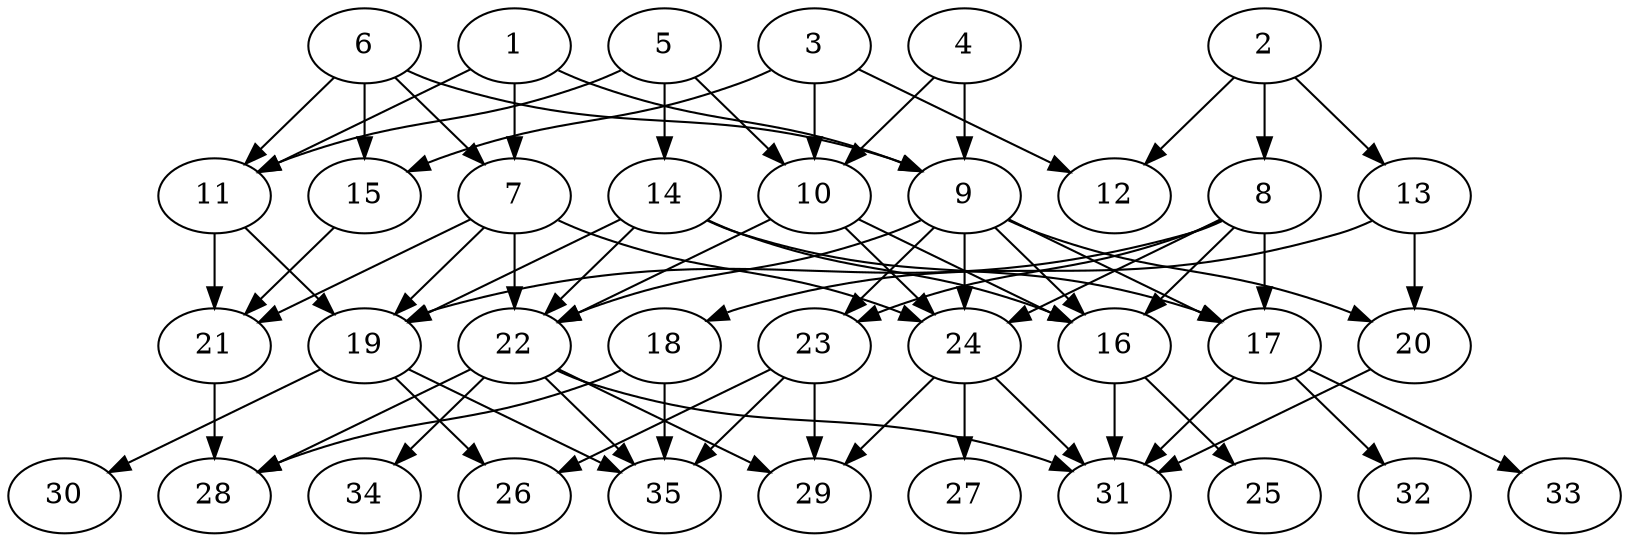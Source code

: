 // DAG (tier=2-normal, mode=data, n=35, ccr=0.445, fat=0.651, density=0.460, regular=0.585, jump=0.195, mindata=2097152, maxdata=16777216)
// DAG automatically generated by daggen at Sun Aug 24 16:33:34 2025
// /home/ermia/Project/Environments/daggen/bin/daggen --dot --ccr 0.445 --fat 0.651 --regular 0.585 --density 0.460 --jump 0.195 --mindata 2097152 --maxdata 16777216 -n 35 
digraph G {
  1 [size="77336237919042416", alpha="0.09", expect_size="38668118959521208"]
  1 -> 7 [size ="1545174748495872"]
  1 -> 9 [size ="1545174748495872"]
  1 -> 11 [size ="1545174748495872"]
  2 [size="30884758122165392", alpha="0.10", expect_size="15442379061082696"]
  2 -> 8 [size ="1936064419725312"]
  2 -> 12 [size ="1936064419725312"]
  2 -> 13 [size ="1936064419725312"]
  3 [size="90791431740180240", alpha="0.11", expect_size="45395715870090120"]
  3 -> 10 [size ="92797096951808"]
  3 -> 12 [size ="92797096951808"]
  3 -> 15 [size ="92797096951808"]
  4 [size="2049203753116328001536", alpha="0.13", expect_size="1024601876558164000768"]
  4 -> 9 [size ="1290664650211328"]
  4 -> 10 [size ="1290664650211328"]
  5 [size="3316922576848678912", alpha="0.00", expect_size="1658461288424339456"]
  5 -> 10 [size ="2240543920750592"]
  5 -> 11 [size ="2240543920750592"]
  5 -> 14 [size ="2240543920750592"]
  6 [size="1231660494974686855168", alpha="0.08", expect_size="615830247487343427584"]
  6 -> 7 [size ="919215477358592"]
  6 -> 9 [size ="919215477358592"]
  6 -> 11 [size ="919215477358592"]
  6 -> 15 [size ="919215477358592"]
  7 [size="14157323660644222", alpha="0.05", expect_size="7078661830322111"]
  7 -> 19 [size ="222055052083200"]
  7 -> 21 [size ="222055052083200"]
  7 -> 22 [size ="222055052083200"]
  7 -> 24 [size ="222055052083200"]
  8 [size="787725728823761698816", alpha="0.06", expect_size="393862864411880849408"]
  8 -> 16 [size ="682349180223488"]
  8 -> 17 [size ="682349180223488"]
  8 -> 19 [size ="682349180223488"]
  8 -> 23 [size ="682349180223488"]
  8 -> 24 [size ="682349180223488"]
  9 [size="127855804645899664", alpha="0.18", expect_size="63927902322949832"]
  9 -> 16 [size ="2184416751255552"]
  9 -> 17 [size ="2184416751255552"]
  9 -> 20 [size ="2184416751255552"]
  9 -> 22 [size ="2184416751255552"]
  9 -> 23 [size ="2184416751255552"]
  9 -> 24 [size ="2184416751255552"]
  10 [size="20737762095989260288", alpha="0.03", expect_size="10368881047994630144"]
  10 -> 16 [size ="60385302413312"]
  10 -> 22 [size ="60385302413312"]
  10 -> 24 [size ="60385302413312"]
  11 [size="1400116606926848000000", alpha="0.07", expect_size="700058303463424000000"]
  11 -> 19 [size ="1001227550720000"]
  11 -> 21 [size ="1001227550720000"]
  12 [size="11831900652114518", alpha="0.13", expect_size="5915950326057259"]
  13 [size="1656409975259260416", alpha="0.01", expect_size="828204987629630208"]
  13 -> 18 [size ="633912418107392"]
  13 -> 20 [size ="633912418107392"]
  14 [size="2424907439384198144", alpha="0.02", expect_size="1212453719692099072"]
  14 -> 16 [size ="1768086403284992"]
  14 -> 17 [size ="1768086403284992"]
  14 -> 19 [size ="1768086403284992"]
  14 -> 22 [size ="1768086403284992"]
  15 [size="418562706681888768000", alpha="0.17", expect_size="209281353340944384000"]
  15 -> 21 [size ="447641498419200"]
  16 [size="18187464660354228", alpha="0.08", expect_size="9093732330177114"]
  16 -> 25 [size ="581098413228032"]
  16 -> 31 [size ="581098413228032"]
  17 [size="20983539583820776", alpha="0.07", expect_size="10491769791910388"]
  17 -> 31 [size ="366737727946752"]
  17 -> 32 [size ="366737727946752"]
  17 -> 33 [size ="366737727946752"]
  18 [size="12340511079151222", alpha="0.17", expect_size="6170255539575611"]
  18 -> 28 [size ="250536053964800"]
  18 -> 35 [size ="250536053964800"]
  19 [size="219018148189672480", alpha="0.18", expect_size="109509074094836240"]
  19 -> 26 [size ="272450252177408"]
  19 -> 30 [size ="272450252177408"]
  19 -> 35 [size ="272450252177408"]
  20 [size="166645218159861170176", alpha="0.14", expect_size="83322609079930585088"]
  20 -> 31 [size ="242261958852608"]
  21 [size="21417507393971945472", alpha="0.18", expect_size="10708753696985972736"]
  21 -> 28 [size ="61697742077952"]
  22 [size="786702160399323392", alpha="0.18", expect_size="393351080199661696"]
  22 -> 28 [size ="834337066975232"]
  22 -> 29 [size ="834337066975232"]
  22 -> 31 [size ="834337066975232"]
  22 -> 34 [size ="834337066975232"]
  22 -> 35 [size ="834337066975232"]
  23 [size="577846349666971549696", alpha="0.17", expect_size="288923174833485774848"]
  23 -> 26 [size ="555006713397248"]
  23 -> 29 [size ="555006713397248"]
  23 -> 35 [size ="555006713397248"]
  24 [size="85890068112898960", alpha="0.02", expect_size="42945034056449480"]
  24 -> 27 [size ="1448594162843648"]
  24 -> 29 [size ="1448594162843648"]
  24 -> 31 [size ="1448594162843648"]
  25 [size="2607903655605894643712", alpha="0.01", expect_size="1303951827802947321856"]
  26 [size="1119717332150105088", alpha="0.12", expect_size="559858666075052544"]
  27 [size="72106741811013104", alpha="0.07", expect_size="36053370905506552"]
  28 [size="2829451917008006", alpha="0.06", expect_size="1414725958504003"]
  29 [size="11477262262400964", alpha="0.15", expect_size="5738631131200482"]
  30 [size="41014309879351472", alpha="0.09", expect_size="20507154939675736"]
  31 [size="1457620527909344256", alpha="0.07", expect_size="728810263954672128"]
  32 [size="434048448950033186816", alpha="0.03", expect_size="217024224475016593408"]
  33 [size="511088138811809088", alpha="0.11", expect_size="255544069405904544"]
  34 [size="1091751735406214272", alpha="0.20", expect_size="545875867703107136"]
  35 [size="108237812559863873536", alpha="0.09", expect_size="54118906279931936768"]
}